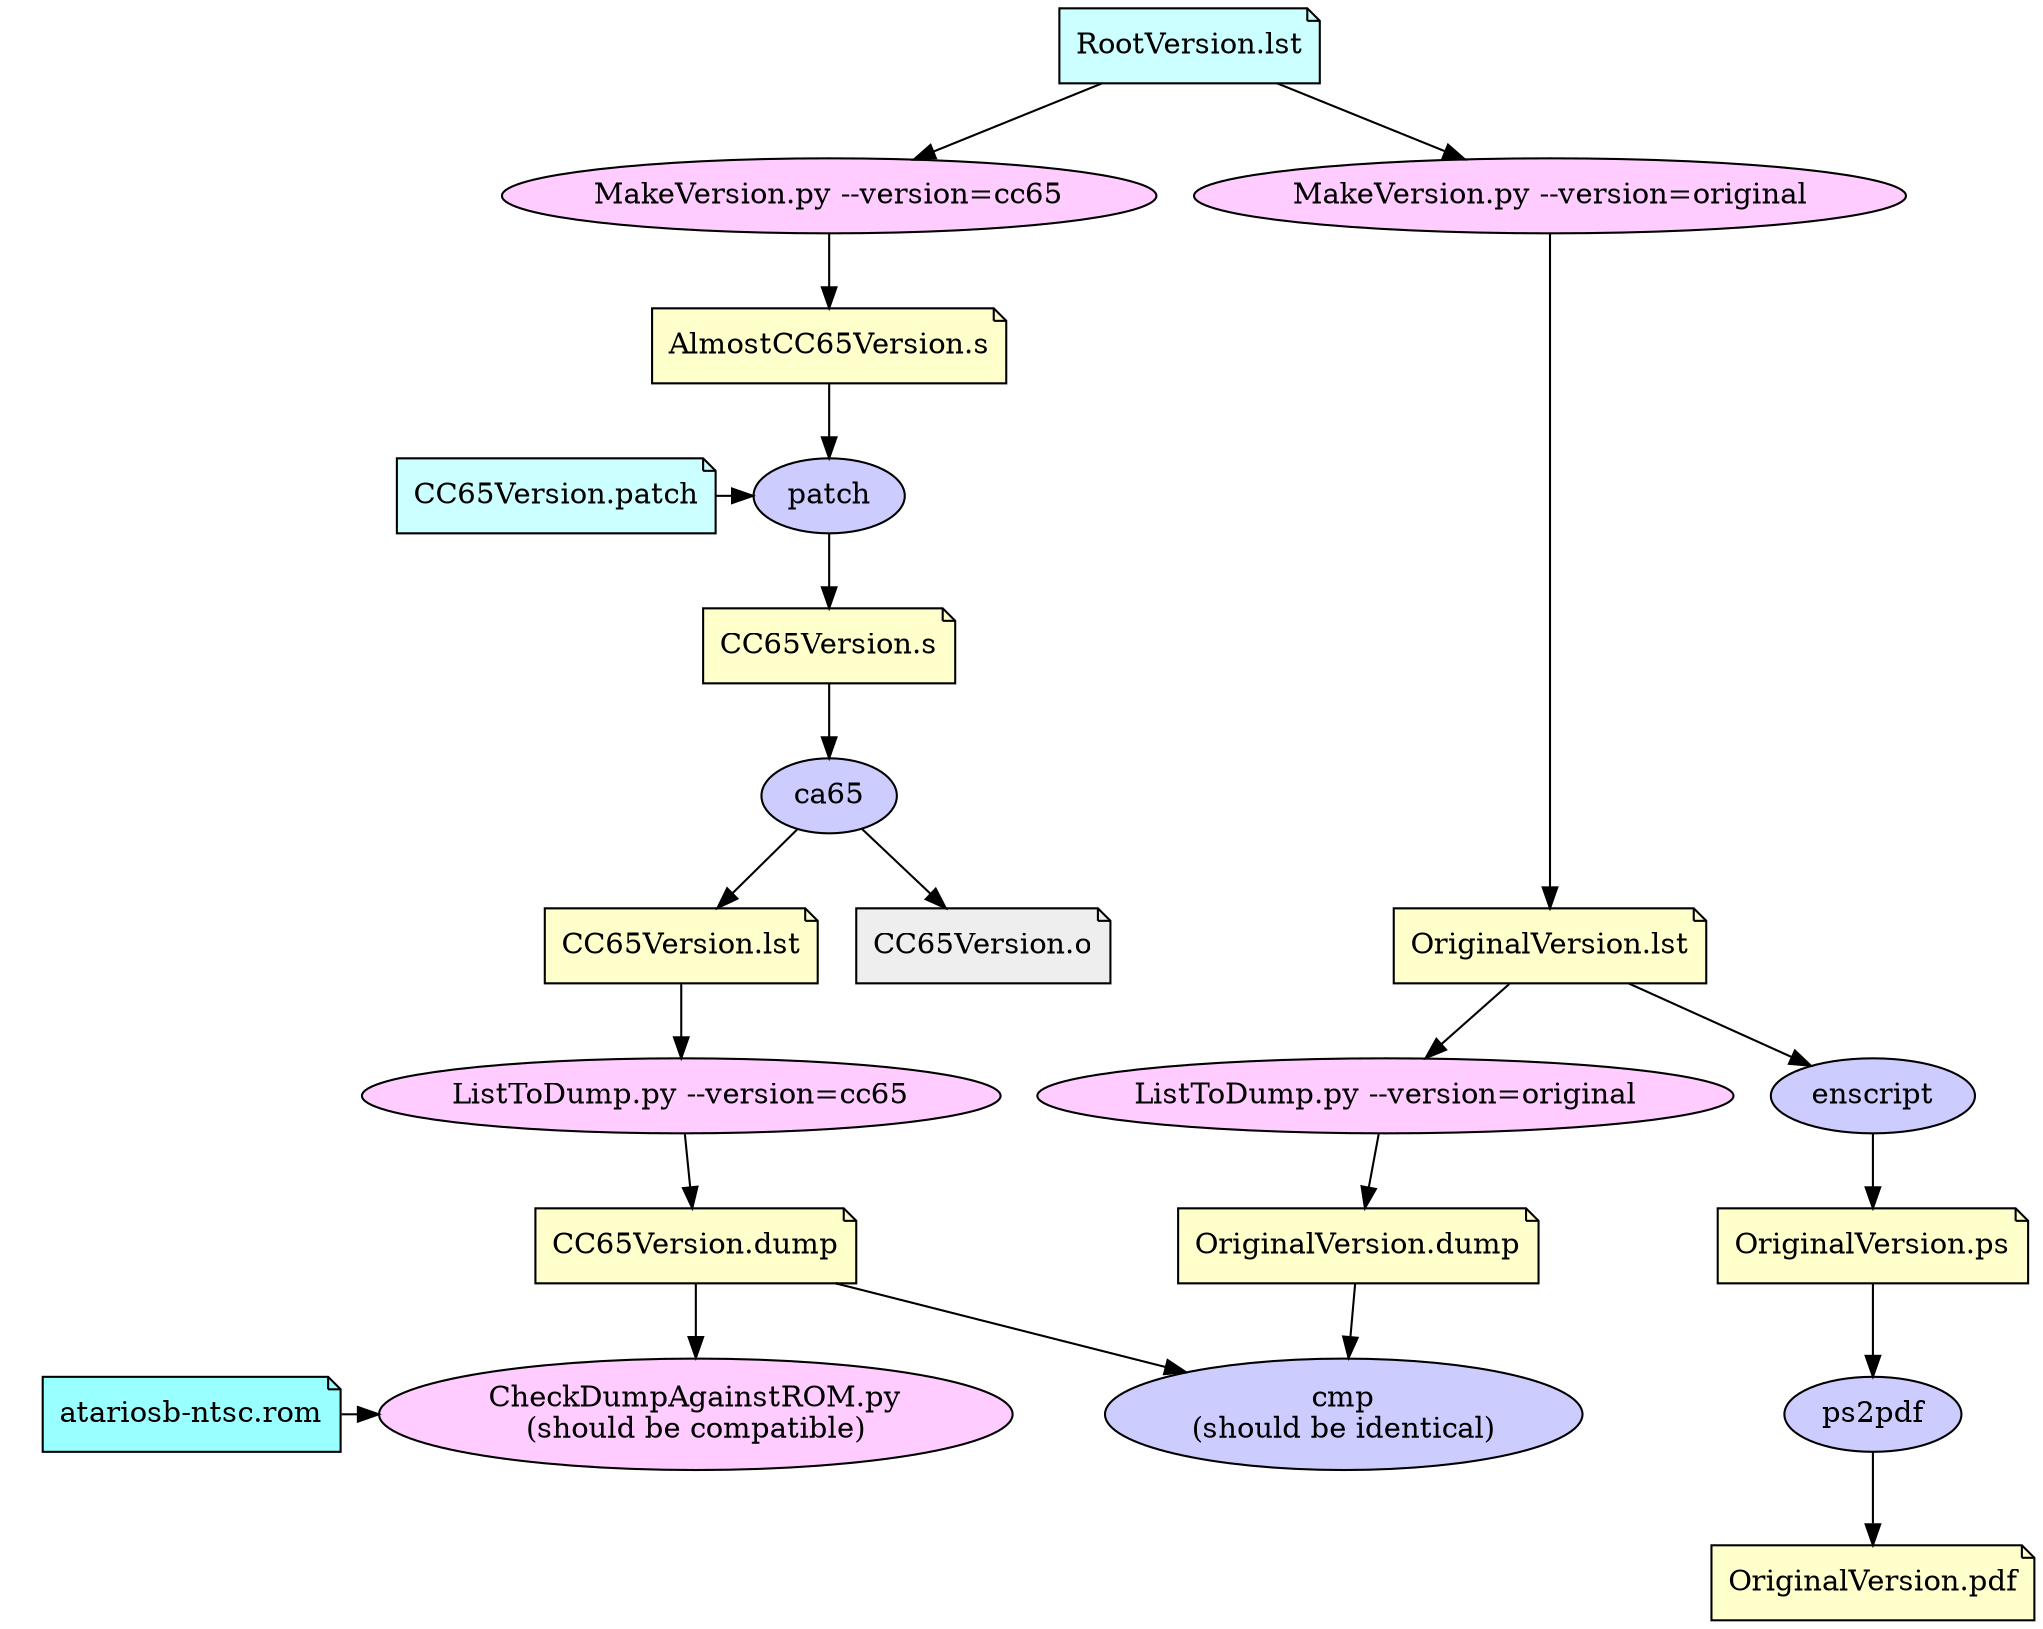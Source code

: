 digraph G {

    subgraph "cluster1"
    {
        {
            rank = same;
            patch              [label="patch", shape=ellipse, style=filled, fillcolor="#ccccff"];
            CC65VersionPatch   [label="CC65Version.patch", shape=note, style=filled, fillcolor="#ccffff"];

            CC65VersionPatch -> patch;
        }
        color = none
    }

    subgraph "cluster2" {
        {
            rank = same;
            CheckDumpAgainstROM [label="CheckDumpAgainstROM.py\n(should be compatible)", shape=ellipse, style=filled, fillcolor="#ffccff"];
            AtariOSBNTSCROM     [label="atariosb-ntsc.rom", shape=note, style=filled, fillcolor="#99ffff"];

            AtariOSBNTSCROM -> CheckDumpAgainstROM;
        }
        color = none
    }

    {
        rank = same;
        ListToDumpCC65     [label="ListToDump.py --version=cc65", shape=ellipse, style=filled, fillcolor="#ffccff"];
        ListToDumpOriginal [label="ListToDump.py --version=original" shape=ellipse, style=filled, fillcolor="#ffccff"];
    }

    {
        rank = same;
        MakeVersionCC65     [label="MakeVersion.py --version=cc65", shape=ellipse, style=filled, fillcolor="#ffccff"];
        MakeVersionOriginal [label="MakeVersion.py --version=original", shape=ellipse, style=filled, fillcolor="#ffccff"];
    }

    {
        rank = same;
        CC65VersionLST     [label="CC65Version.lst"     , shape=note, style=filled, fillcolor="#ffffcc"];
        OriginalVersionLST [label="OriginalVersion.lst" , shape=note, style=filled, fillcolor="#ffffcc"];
    }

    RootVersionLST             [label="RootVersion.lst"      , shape=note, style=filled, fillcolor="#ccffff"];
    AlmostCC65VersionS         [label="AlmostCC65Version.s"  , shape=note, style=filled, fillcolor="#ffffcc"];
    CC65VersionS               [label="CC65Version.s"        , shape=note, style=filled, fillcolor="#ffffcc"];
    CC65VersionO               [label="CC65Version.o"        , shape=note, style=filled, fillcolor="#eeeeee"];
    CC65VersionDUMP            [label="CC65Version.dump"     , shape=note, style=filled, fillcolor="#ffffcc"];
    OriginalVersionDUMP        [label="OriginalVersion.dump" , shape=note, style=filled, fillcolor="#ffffcc"];
    OriginalVersionPS          [label="OriginalVersion.ps"   , shape=note, style=filled, fillcolor="#ffffcc"];
    OriginalVersionPDF         [label="OriginalVersion.pdf"  , shape=note, style=filled, fillcolor="#ffffcc"];

    cmp      [label="cmp\n(should be identical)", shape=ellipse, style=filled, fillcolor="#ccccff"];
    ca65     [label="ca65"     shape=ellipse, style=filled, fillcolor="#ccccff"];
    ps2pdf   [label="ps2pdf"   shape=ellipse, style=filled, fillcolor="#ccccff"];
    enscript [label="enscript" shape=ellipse, style=filled, fillcolor="#ccccff"];


    RootVersionLST -> MakeVersionCC65 -> AlmostCC65VersionS -> patch -> CC65VersionS -> ca65;

    ca65 -> CC65VersionO;

    ca65 -> CC65VersionLST -> ListToDumpCC65 -> CC65VersionDUMP;

    RootVersionLST -> MakeVersionOriginal -> OriginalVersionLST -> ListToDumpOriginal -> OriginalVersionDUMP;

    CC65VersionDUMP     -> cmp;
    OriginalVersionDUMP -> cmp;

    CC65VersionDUMP     -> CheckDumpAgainstROM;

    OriginalVersionLST  -> enscript -> OriginalVersionPS -> ps2pdf -> OriginalVersionPDF;
}

